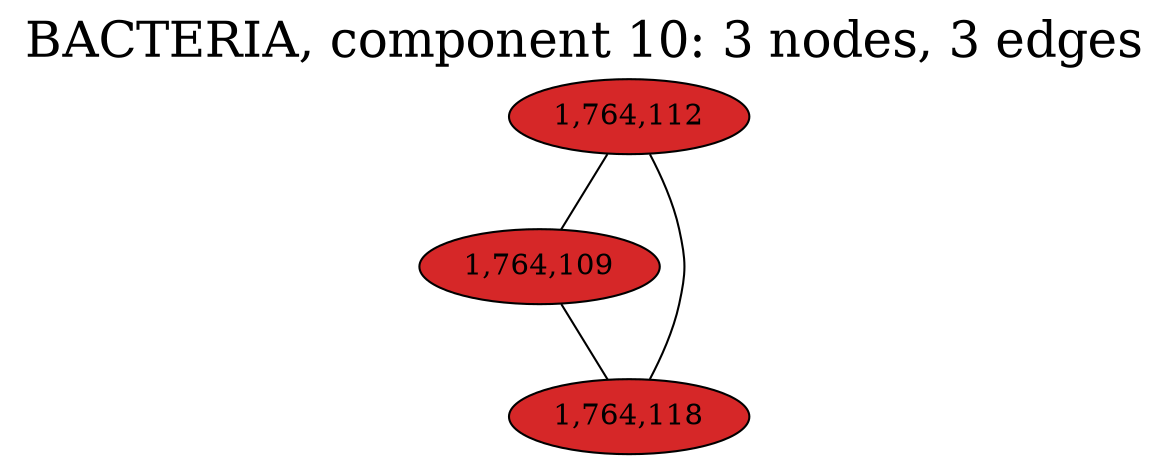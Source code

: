 graph BACTERIA_cc10 {
	overlap="prism50";
	outputorder="edgesfirst";
	label="BACTERIA, component 10: 3 nodes, 3 edges";
	labelloc="t";
	fontsize=24;
	"1,764,112" [style="filled", fillcolor="#d62728", fontcolor="#000000"];
	"1,764,109" [style="filled", fillcolor="#d62728", fontcolor="#000000"];
	"1,764,118" [style="filled", fillcolor="#d62728", fontcolor="#000000"];
	"1,764,112" -- "1,764,109";
	"1,764,112" -- "1,764,118";
	"1,764,109" -- "1,764,118";
}